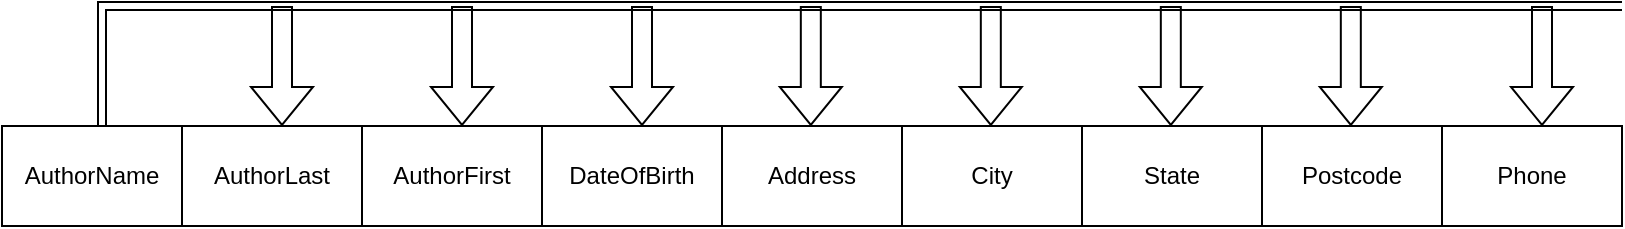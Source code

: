 <mxfile version="21.1.5" type="github">
  <diagram name="第 1 页" id="V7a5klwo7e_g9NVOkaAW">
    <mxGraphModel dx="1432" dy="606" grid="1" gridSize="10" guides="1" tooltips="1" connect="1" arrows="1" fold="1" page="1" pageScale="1" pageWidth="827" pageHeight="1169" math="0" shadow="0">
      <root>
        <mxCell id="0" />
        <mxCell id="1" parent="0" />
        <mxCell id="d7UXB-OJq8OSHa7hoP_D-1" value="AuthorLast" style="rounded=0;whiteSpace=wrap;html=1;" vertex="1" parent="1">
          <mxGeometry x="120" y="230" width="90" height="50" as="geometry" />
        </mxCell>
        <mxCell id="d7UXB-OJq8OSHa7hoP_D-2" value="AuthorFirst" style="rounded=0;whiteSpace=wrap;html=1;" vertex="1" parent="1">
          <mxGeometry x="210" y="230" width="90" height="50" as="geometry" />
        </mxCell>
        <mxCell id="d7UXB-OJq8OSHa7hoP_D-3" value="DateOfBirth" style="rounded=0;whiteSpace=wrap;html=1;" vertex="1" parent="1">
          <mxGeometry x="300" y="230" width="90" height="50" as="geometry" />
        </mxCell>
        <mxCell id="d7UXB-OJq8OSHa7hoP_D-4" value="Address" style="rounded=0;whiteSpace=wrap;html=1;" vertex="1" parent="1">
          <mxGeometry x="390" y="230" width="90" height="50" as="geometry" />
        </mxCell>
        <mxCell id="d7UXB-OJq8OSHa7hoP_D-5" value="City" style="rounded=0;whiteSpace=wrap;html=1;" vertex="1" parent="1">
          <mxGeometry x="480" y="230" width="90" height="50" as="geometry" />
        </mxCell>
        <mxCell id="d7UXB-OJq8OSHa7hoP_D-6" value="State" style="rounded=0;whiteSpace=wrap;html=1;" vertex="1" parent="1">
          <mxGeometry x="570" y="230" width="90" height="50" as="geometry" />
        </mxCell>
        <mxCell id="d7UXB-OJq8OSHa7hoP_D-7" value="Postcode" style="rounded=0;whiteSpace=wrap;html=1;" vertex="1" parent="1">
          <mxGeometry x="660" y="230" width="90" height="50" as="geometry" />
        </mxCell>
        <mxCell id="d7UXB-OJq8OSHa7hoP_D-8" value="AuthorName" style="rounded=0;whiteSpace=wrap;html=1;" vertex="1" parent="1">
          <mxGeometry x="30" y="230" width="90" height="50" as="geometry" />
        </mxCell>
        <mxCell id="d7UXB-OJq8OSHa7hoP_D-9" value="Phone" style="rounded=0;whiteSpace=wrap;html=1;" vertex="1" parent="1">
          <mxGeometry x="750" y="230" width="90" height="50" as="geometry" />
        </mxCell>
        <mxCell id="d7UXB-OJq8OSHa7hoP_D-13" value="" style="endArrow=none;html=1;rounded=0;shape=link;" edge="1" parent="1">
          <mxGeometry width="50" height="50" relative="1" as="geometry">
            <mxPoint x="80" y="230" as="sourcePoint" />
            <mxPoint x="840" y="170" as="targetPoint" />
            <Array as="points">
              <mxPoint x="80" y="170" />
            </Array>
          </mxGeometry>
        </mxCell>
        <mxCell id="d7UXB-OJq8OSHa7hoP_D-17" value="" style="endArrow=classic;html=1;rounded=0;shape=flexArrow;" edge="1" parent="1">
          <mxGeometry width="50" height="50" relative="1" as="geometry">
            <mxPoint x="170" y="170" as="sourcePoint" />
            <mxPoint x="170" y="230" as="targetPoint" />
          </mxGeometry>
        </mxCell>
        <mxCell id="d7UXB-OJq8OSHa7hoP_D-18" value="" style="endArrow=classic;html=1;rounded=0;shape=flexArrow;" edge="1" parent="1">
          <mxGeometry width="50" height="50" relative="1" as="geometry">
            <mxPoint x="260" y="170" as="sourcePoint" />
            <mxPoint x="260" y="230" as="targetPoint" />
          </mxGeometry>
        </mxCell>
        <mxCell id="d7UXB-OJq8OSHa7hoP_D-19" value="" style="endArrow=classic;html=1;rounded=0;shape=flexArrow;" edge="1" parent="1">
          <mxGeometry width="50" height="50" relative="1" as="geometry">
            <mxPoint x="350" y="170" as="sourcePoint" />
            <mxPoint x="350" y="230" as="targetPoint" />
          </mxGeometry>
        </mxCell>
        <mxCell id="d7UXB-OJq8OSHa7hoP_D-20" value="" style="endArrow=classic;html=1;rounded=0;shape=flexArrow;" edge="1" parent="1">
          <mxGeometry width="50" height="50" relative="1" as="geometry">
            <mxPoint x="434.41" y="170" as="sourcePoint" />
            <mxPoint x="434.41" y="230" as="targetPoint" />
          </mxGeometry>
        </mxCell>
        <mxCell id="d7UXB-OJq8OSHa7hoP_D-21" value="" style="endArrow=classic;html=1;rounded=0;shape=flexArrow;" edge="1" parent="1">
          <mxGeometry width="50" height="50" relative="1" as="geometry">
            <mxPoint x="524.41" y="170" as="sourcePoint" />
            <mxPoint x="524.41" y="230" as="targetPoint" />
          </mxGeometry>
        </mxCell>
        <mxCell id="d7UXB-OJq8OSHa7hoP_D-22" value="" style="endArrow=classic;html=1;rounded=0;shape=flexArrow;" edge="1" parent="1">
          <mxGeometry width="50" height="50" relative="1" as="geometry">
            <mxPoint x="614.41" y="170" as="sourcePoint" />
            <mxPoint x="614.41" y="230" as="targetPoint" />
          </mxGeometry>
        </mxCell>
        <mxCell id="d7UXB-OJq8OSHa7hoP_D-23" value="" style="endArrow=classic;html=1;rounded=0;shape=flexArrow;" edge="1" parent="1">
          <mxGeometry width="50" height="50" relative="1" as="geometry">
            <mxPoint x="704.41" y="170" as="sourcePoint" />
            <mxPoint x="704.41" y="230" as="targetPoint" />
          </mxGeometry>
        </mxCell>
        <mxCell id="d7UXB-OJq8OSHa7hoP_D-24" value="" style="endArrow=classic;html=1;rounded=0;shape=flexArrow;" edge="1" parent="1">
          <mxGeometry width="50" height="50" relative="1" as="geometry">
            <mxPoint x="800" y="170" as="sourcePoint" />
            <mxPoint x="800" y="230" as="targetPoint" />
          </mxGeometry>
        </mxCell>
      </root>
    </mxGraphModel>
  </diagram>
</mxfile>
